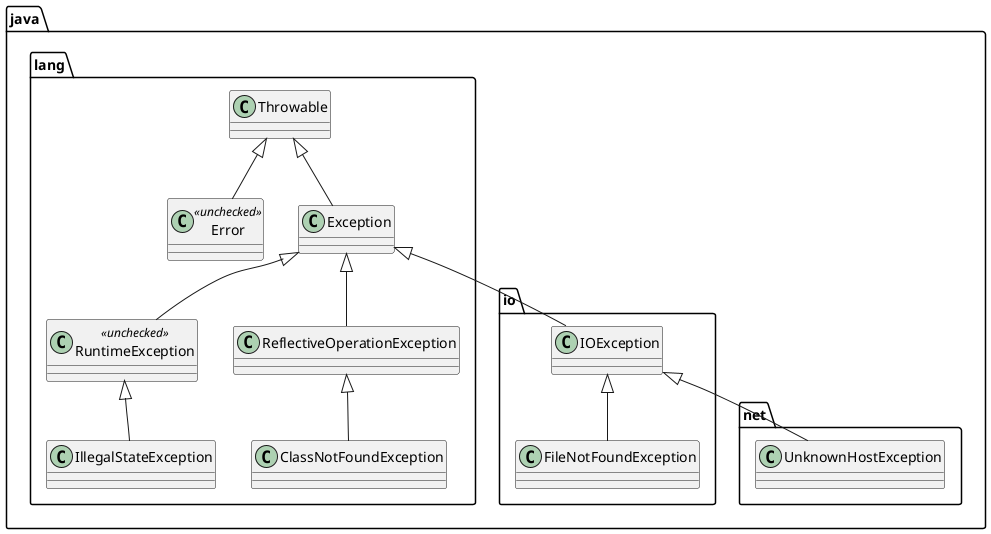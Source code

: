 @startuml
'https://plantuml.com/class-diagram

'https://blog.csdn.net/changsimeng/article/details/54410986

namespace java.lang {
    class Error << unchecked >>
    class RuntimeException << unchecked >>
    Throwable <|-- Error
    Throwable <|-- Exception
    Exception <|-- RuntimeException
    RuntimeException <|-- IllegalStateException
    Exception <|-- ReflectiveOperationException
    ReflectiveOperationException <|-- ClassNotFoundException
}

namespace java.io {
    java.lang.Exception <|-- IOException
    IOException <|-- FileNotFoundException
}

namespace java.net {
    java.io.IOException <|-- UnknownHostException
}

@enduml